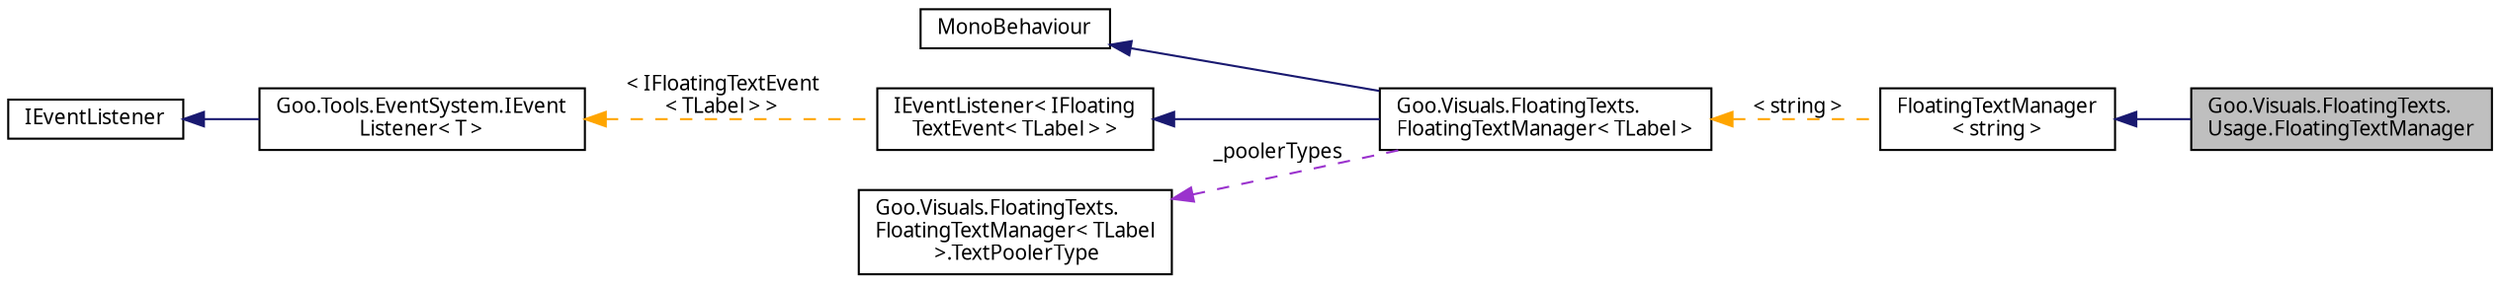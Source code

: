 digraph "Goo.Visuals.FloatingTexts.Usage.FloatingTextManager"
{
 // LATEX_PDF_SIZE
  edge [fontname="Calibrii",fontsize="10",labelfontname="Calibrii",labelfontsize="10"];
  node [fontname="Calibrii",fontsize="10",shape=record];
  rankdir="LR";
  Node1 [label="Goo.Visuals.FloatingTexts.\lUsage.FloatingTextManager",height=0.2,width=0.4,color="black", fillcolor="grey75", style="filled", fontcolor="black",tooltip=" "];
  Node2 -> Node1 [dir="back",color="midnightblue",fontsize="10",style="solid",fontname="Calibrii"];
  Node2 [label="FloatingTextManager\l\< string \>",height=0.2,width=0.4,color="black", fillcolor="white", style="filled",URL="$d7/d2f/classGoo_1_1Visuals_1_1FloatingTexts_1_1FloatingTextManager.html",tooltip=" "];
  Node3 -> Node2 [dir="back",color="orange",fontsize="10",style="dashed",label=" \< string \>" ,fontname="Calibrii"];
  Node3 [label="Goo.Visuals.FloatingTexts.\lFloatingTextManager\< TLabel \>",height=0.2,width=0.4,color="black", fillcolor="white", style="filled",URL="$d7/d2f/classGoo_1_1Visuals_1_1FloatingTexts_1_1FloatingTextManager.html",tooltip=" "];
  Node4 -> Node3 [dir="back",color="midnightblue",fontsize="10",style="solid",fontname="Calibrii"];
  Node4 [label="MonoBehaviour",height=0.2,width=0.4,color="black", fillcolor="white", style="filled",tooltip=" "];
  Node5 -> Node3 [dir="back",color="midnightblue",fontsize="10",style="solid",fontname="Calibrii"];
  Node5 [label="IEventListener\< IFloating\lTextEvent\< TLabel \> \>",height=0.2,width=0.4,color="black", fillcolor="white", style="filled",URL="$dd/d13/interfaceGoo_1_1Tools_1_1EventSystem_1_1IEventListener.html",tooltip=" "];
  Node6 -> Node5 [dir="back",color="orange",fontsize="10",style="dashed",label=" \< IFloatingTextEvent\l\< TLabel \> \>" ,fontname="Calibrii"];
  Node6 [label="Goo.Tools.EventSystem.IEvent\lListener\< T \>",height=0.2,width=0.4,color="black", fillcolor="white", style="filled",URL="$dd/d13/interfaceGoo_1_1Tools_1_1EventSystem_1_1IEventListener.html",tooltip=" "];
  Node7 -> Node6 [dir="back",color="midnightblue",fontsize="10",style="solid",fontname="Calibrii"];
  Node7 [label="IEventListener",height=0.2,width=0.4,color="black", fillcolor="white", style="filled",tooltip=" "];
  Node8 -> Node3 [dir="back",color="darkorchid3",fontsize="10",style="dashed",label=" _poolerTypes" ,fontname="Calibrii"];
  Node8 [label="Goo.Visuals.FloatingTexts.\lFloatingTextManager\< TLabel\l \>.TextPoolerType",height=0.2,width=0.4,color="black", fillcolor="white", style="filled",URL="$d0/d65/structGoo_1_1Visuals_1_1FloatingTexts_1_1FloatingTextManager_1_1TextPoolerType.html",tooltip=" "];
}
